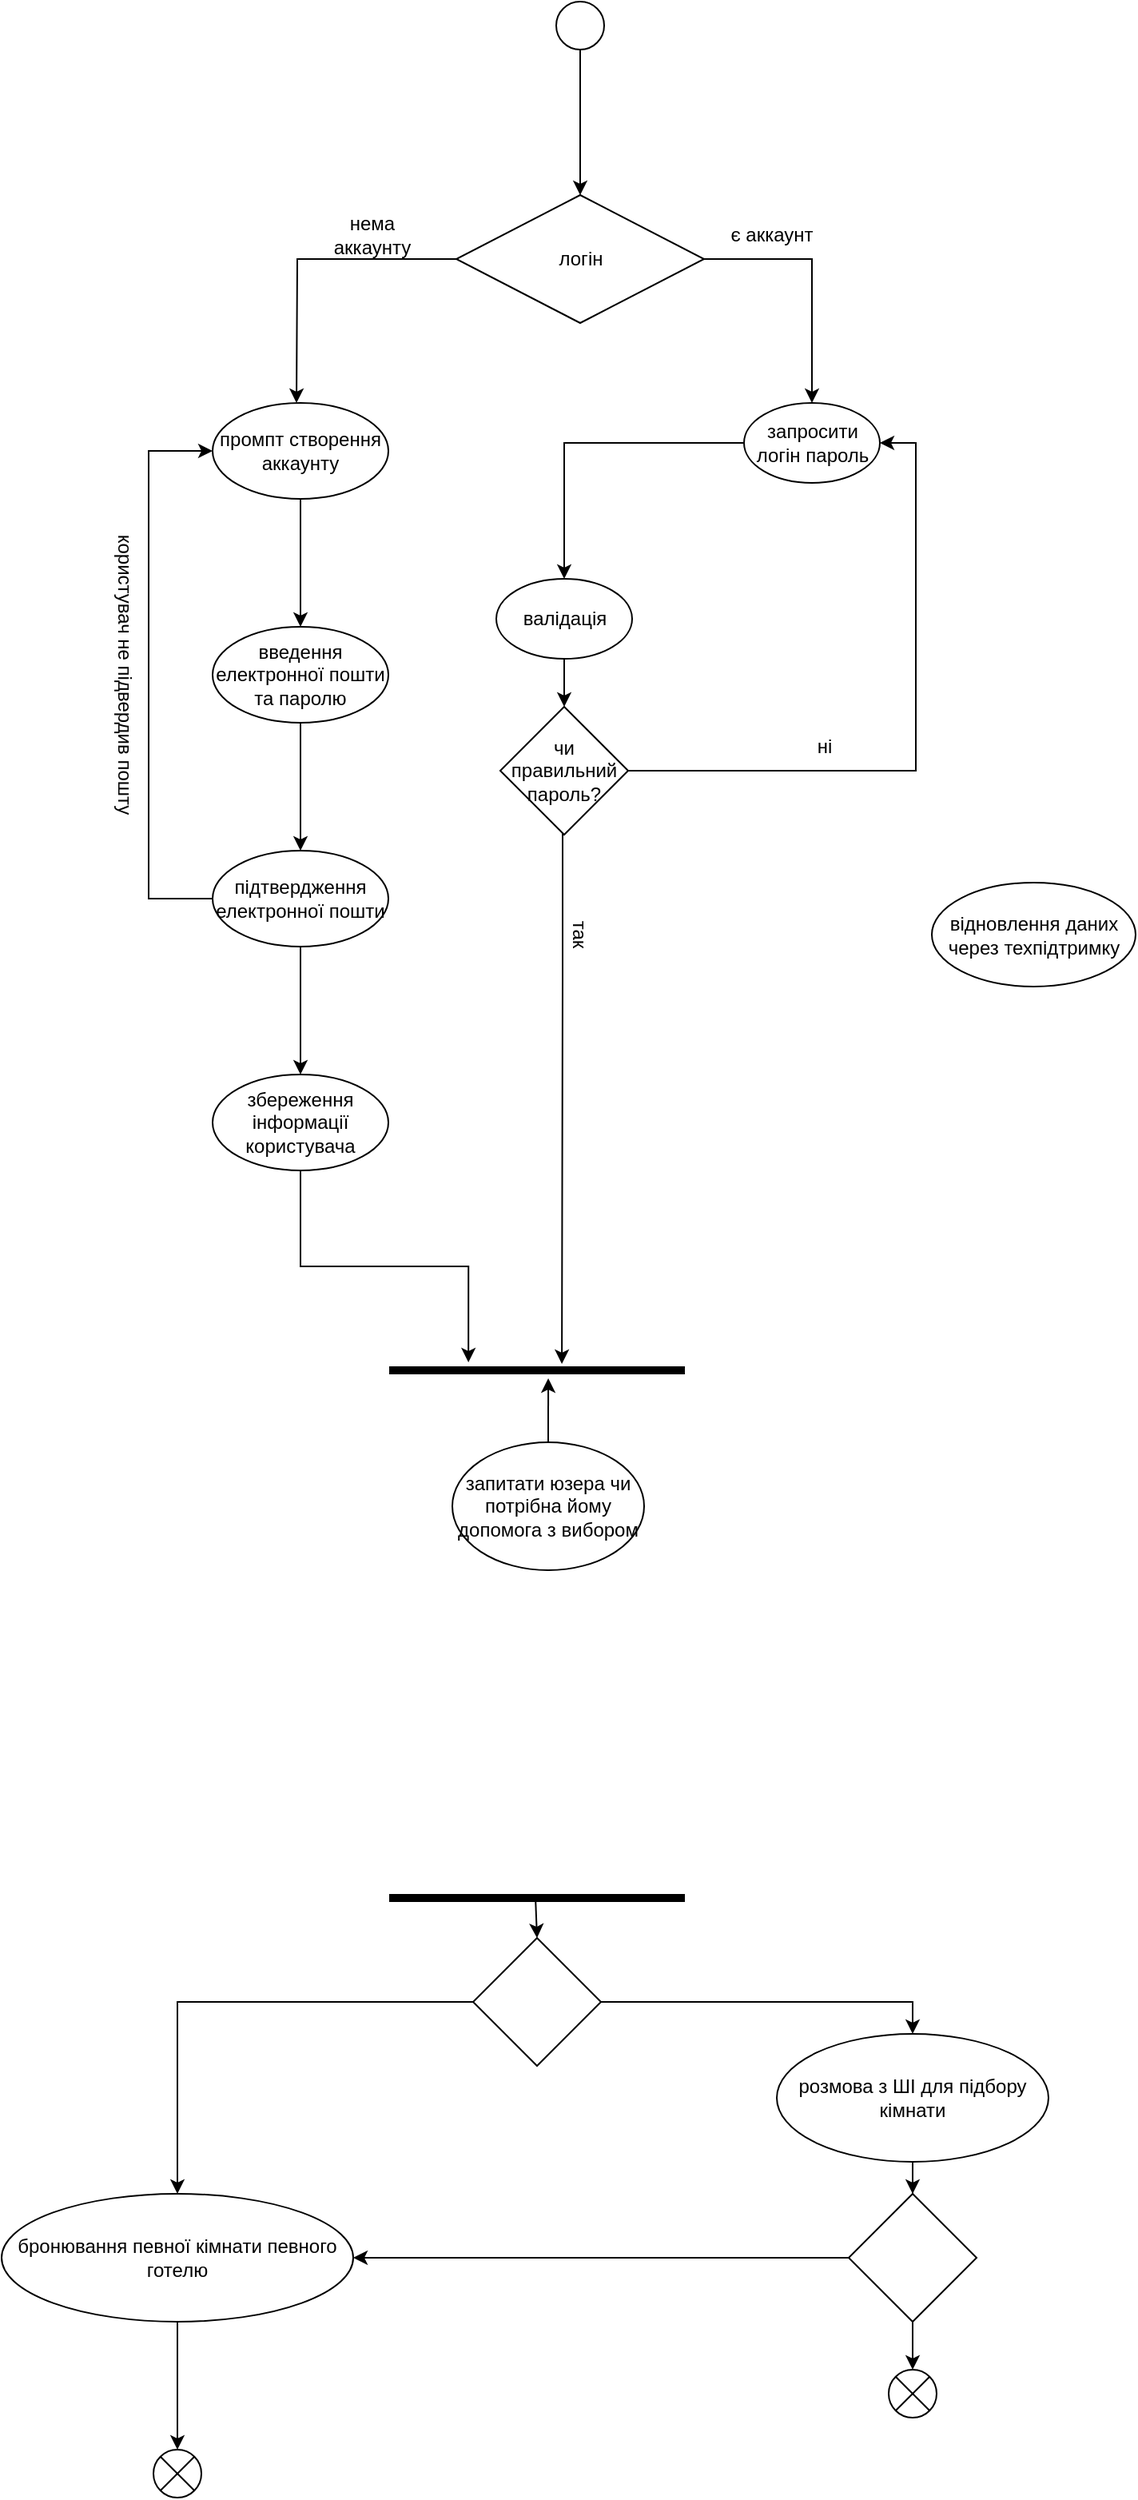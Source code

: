 <mxfile version="24.2.3" type="github">
  <diagram name="Page-1" id="9YniTifWULeJlWc_xpeG">
    <mxGraphModel dx="1195" dy="1758" grid="1" gridSize="10" guides="1" tooltips="1" connect="1" arrows="1" fold="1" page="1" pageScale="1" pageWidth="850" pageHeight="1100" math="0" shadow="0">
      <root>
        <mxCell id="0" />
        <mxCell id="1" parent="0" />
        <mxCell id="pZVimZKpDkj4bbfCRo-m-1" value="" style="ellipse;" vertex="1" parent="1">
          <mxGeometry x="445" y="-301" width="30" height="30" as="geometry" />
        </mxCell>
        <mxCell id="pZVimZKpDkj4bbfCRo-m-15" value="" style="line;strokeWidth=5;rotatable=0;dashed=0;labelPosition=right;align=left;verticalAlign=middle;spacingTop=0;spacingLeft=6;points=[];portConstraint=eastwest;" vertex="1" parent="1">
          <mxGeometry x="340.5" y="550" width="185" height="10" as="geometry" />
        </mxCell>
        <mxCell id="pZVimZKpDkj4bbfCRo-m-21" value="" style="line;strokeWidth=5;rotatable=0;dashed=0;labelPosition=right;align=left;verticalAlign=middle;spacingTop=0;spacingLeft=6;points=[];portConstraint=eastwest;" vertex="1" parent="1">
          <mxGeometry x="340.5" y="880" width="185" height="10" as="geometry" />
        </mxCell>
        <mxCell id="pZVimZKpDkj4bbfCRo-m-57" value="" style="edgeStyle=orthogonalEdgeStyle;rounded=0;orthogonalLoop=1;jettySize=auto;html=1;" edge="1" parent="1" source="pZVimZKpDkj4bbfCRo-m-24">
          <mxGeometry relative="1" as="geometry">
            <mxPoint x="208" y="1230" as="targetPoint" />
          </mxGeometry>
        </mxCell>
        <mxCell id="pZVimZKpDkj4bbfCRo-m-24" value="бронювання певної кімнати певного готелю" style="ellipse;whiteSpace=wrap;html=1;" vertex="1" parent="1">
          <mxGeometry x="98" y="1070" width="220" height="80" as="geometry" />
        </mxCell>
        <mxCell id="pZVimZKpDkj4bbfCRo-m-30" style="edgeStyle=orthogonalEdgeStyle;rounded=0;orthogonalLoop=1;jettySize=auto;html=1;entryX=0.5;entryY=0;entryDx=0;entryDy=0;" edge="1" parent="1" source="pZVimZKpDkj4bbfCRo-m-29" target="pZVimZKpDkj4bbfCRo-m-24">
          <mxGeometry relative="1" as="geometry" />
        </mxCell>
        <mxCell id="pZVimZKpDkj4bbfCRo-m-32" style="edgeStyle=orthogonalEdgeStyle;rounded=0;orthogonalLoop=1;jettySize=auto;html=1;entryX=0.5;entryY=0;entryDx=0;entryDy=0;" edge="1" parent="1" source="pZVimZKpDkj4bbfCRo-m-29" target="pZVimZKpDkj4bbfCRo-m-31">
          <mxGeometry relative="1" as="geometry" />
        </mxCell>
        <mxCell id="pZVimZKpDkj4bbfCRo-m-29" value="" style="rhombus;whiteSpace=wrap;html=1;" vertex="1" parent="1">
          <mxGeometry x="393" y="910" width="80" height="80" as="geometry" />
        </mxCell>
        <mxCell id="pZVimZKpDkj4bbfCRo-m-34" value="" style="edgeStyle=orthogonalEdgeStyle;rounded=0;orthogonalLoop=1;jettySize=auto;html=1;" edge="1" parent="1" source="pZVimZKpDkj4bbfCRo-m-31" target="pZVimZKpDkj4bbfCRo-m-33">
          <mxGeometry relative="1" as="geometry" />
        </mxCell>
        <mxCell id="pZVimZKpDkj4bbfCRo-m-31" value="розмова з ШІ для підбору кімнати" style="ellipse;whiteSpace=wrap;html=1;" vertex="1" parent="1">
          <mxGeometry x="583" y="970" width="170" height="80" as="geometry" />
        </mxCell>
        <mxCell id="pZVimZKpDkj4bbfCRo-m-35" style="edgeStyle=orthogonalEdgeStyle;rounded=0;orthogonalLoop=1;jettySize=auto;html=1;entryX=1;entryY=0.5;entryDx=0;entryDy=0;" edge="1" parent="1" source="pZVimZKpDkj4bbfCRo-m-33" target="pZVimZKpDkj4bbfCRo-m-24">
          <mxGeometry relative="1" as="geometry" />
        </mxCell>
        <mxCell id="pZVimZKpDkj4bbfCRo-m-37" value="" style="edgeStyle=orthogonalEdgeStyle;rounded=0;orthogonalLoop=1;jettySize=auto;html=1;" edge="1" parent="1" source="pZVimZKpDkj4bbfCRo-m-33" target="pZVimZKpDkj4bbfCRo-m-36">
          <mxGeometry relative="1" as="geometry" />
        </mxCell>
        <mxCell id="pZVimZKpDkj4bbfCRo-m-33" value="" style="rhombus;whiteSpace=wrap;html=1;" vertex="1" parent="1">
          <mxGeometry x="628" y="1070" width="80" height="80" as="geometry" />
        </mxCell>
        <mxCell id="pZVimZKpDkj4bbfCRo-m-36" value="" style="shape=sumEllipse;perimeter=ellipsePerimeter;html=1;backgroundOutline=1;" vertex="1" parent="1">
          <mxGeometry x="653" y="1180" width="30" height="30" as="geometry" />
        </mxCell>
        <mxCell id="pZVimZKpDkj4bbfCRo-m-38" style="edgeStyle=orthogonalEdgeStyle;rounded=0;orthogonalLoop=1;jettySize=auto;html=1;exitX=0.495;exitY=0.6;exitDx=0;exitDy=0;entryX=0.5;entryY=0;entryDx=0;entryDy=0;exitPerimeter=0;" edge="1" parent="1" source="pZVimZKpDkj4bbfCRo-m-21" target="pZVimZKpDkj4bbfCRo-m-29">
          <mxGeometry relative="1" as="geometry" />
        </mxCell>
        <mxCell id="pZVimZKpDkj4bbfCRo-m-67" value="" style="edgeStyle=orthogonalEdgeStyle;rounded=0;orthogonalLoop=1;jettySize=auto;html=1;" edge="1" parent="1" source="pZVimZKpDkj4bbfCRo-m-41" target="pZVimZKpDkj4bbfCRo-m-66">
          <mxGeometry relative="1" as="geometry" />
        </mxCell>
        <mxCell id="pZVimZKpDkj4bbfCRo-m-41" value="запросити логін пароль" style="ellipse;whiteSpace=wrap;html=1;" vertex="1" parent="1">
          <mxGeometry x="562.5" y="-50" width="85" height="50" as="geometry" />
        </mxCell>
        <mxCell id="pZVimZKpDkj4bbfCRo-m-44" value="відновлення даних через техпідтримку" style="ellipse;whiteSpace=wrap;html=1;" vertex="1" parent="1">
          <mxGeometry x="680" y="250" width="127.5" height="65" as="geometry" />
        </mxCell>
        <mxCell id="pZVimZKpDkj4bbfCRo-m-51" style="edgeStyle=orthogonalEdgeStyle;rounded=0;orthogonalLoop=1;jettySize=auto;html=1;entryX=0.5;entryY=0.1;entryDx=0;entryDy=0;entryPerimeter=0;" edge="1" parent="1" source="pZVimZKpDkj4bbfCRo-m-1">
          <mxGeometry relative="1" as="geometry">
            <mxPoint x="460" y="-180" as="targetPoint" />
          </mxGeometry>
        </mxCell>
        <mxCell id="pZVimZKpDkj4bbfCRo-m-59" value="" style="shape=sumEllipse;perimeter=ellipsePerimeter;html=1;backgroundOutline=1;" vertex="1" parent="1">
          <mxGeometry x="193" y="1230" width="30" height="30" as="geometry" />
        </mxCell>
        <mxCell id="pZVimZKpDkj4bbfCRo-m-63" style="edgeStyle=orthogonalEdgeStyle;rounded=0;orthogonalLoop=1;jettySize=auto;html=1;entryX=0.5;entryY=0;entryDx=0;entryDy=0;" edge="1" parent="1" source="pZVimZKpDkj4bbfCRo-m-62">
          <mxGeometry relative="1" as="geometry">
            <mxPoint x="282.5" y="-50" as="targetPoint" />
          </mxGeometry>
        </mxCell>
        <mxCell id="pZVimZKpDkj4bbfCRo-m-64" style="edgeStyle=orthogonalEdgeStyle;rounded=0;orthogonalLoop=1;jettySize=auto;html=1;entryX=0.5;entryY=0;entryDx=0;entryDy=0;" edge="1" parent="1" source="pZVimZKpDkj4bbfCRo-m-62" target="pZVimZKpDkj4bbfCRo-m-41">
          <mxGeometry relative="1" as="geometry" />
        </mxCell>
        <mxCell id="pZVimZKpDkj4bbfCRo-m-62" value="логін" style="rhombus;whiteSpace=wrap;html=1;" vertex="1" parent="1">
          <mxGeometry x="382.5" y="-180" width="155" height="80" as="geometry" />
        </mxCell>
        <mxCell id="pZVimZKpDkj4bbfCRo-m-69" value="" style="edgeStyle=orthogonalEdgeStyle;rounded=0;orthogonalLoop=1;jettySize=auto;html=1;" edge="1" parent="1" source="pZVimZKpDkj4bbfCRo-m-66" target="pZVimZKpDkj4bbfCRo-m-68">
          <mxGeometry relative="1" as="geometry" />
        </mxCell>
        <mxCell id="pZVimZKpDkj4bbfCRo-m-66" value="валідація" style="ellipse;whiteSpace=wrap;html=1;" vertex="1" parent="1">
          <mxGeometry x="407.5" y="60" width="85" height="50" as="geometry" />
        </mxCell>
        <mxCell id="pZVimZKpDkj4bbfCRo-m-71" style="edgeStyle=orthogonalEdgeStyle;rounded=0;orthogonalLoop=1;jettySize=auto;html=1;entryX=1;entryY=0.5;entryDx=0;entryDy=0;" edge="1" parent="1" source="pZVimZKpDkj4bbfCRo-m-68" target="pZVimZKpDkj4bbfCRo-m-41">
          <mxGeometry relative="1" as="geometry">
            <mxPoint x="750" y="-20" as="targetPoint" />
            <Array as="points">
              <mxPoint x="670" y="180" />
              <mxPoint x="670" y="-25" />
            </Array>
          </mxGeometry>
        </mxCell>
        <mxCell id="pZVimZKpDkj4bbfCRo-m-68" value="чи правильний пароль?" style="rhombus;whiteSpace=wrap;html=1;" vertex="1" parent="1">
          <mxGeometry x="410" y="140" width="80" height="80" as="geometry" />
        </mxCell>
        <mxCell id="pZVimZKpDkj4bbfCRo-m-70" style="edgeStyle=orthogonalEdgeStyle;rounded=0;orthogonalLoop=1;jettySize=auto;html=1;entryX=0.584;entryY=0.1;entryDx=0;entryDy=0;entryPerimeter=0;" edge="1" parent="1" source="pZVimZKpDkj4bbfCRo-m-68" target="pZVimZKpDkj4bbfCRo-m-15">
          <mxGeometry relative="1" as="geometry">
            <Array as="points">
              <mxPoint x="449" y="310" />
              <mxPoint x="449" y="310" />
            </Array>
          </mxGeometry>
        </mxCell>
        <mxCell id="pZVimZKpDkj4bbfCRo-m-72" value="ні" style="text;html=1;align=center;verticalAlign=middle;whiteSpace=wrap;rounded=0;" vertex="1" parent="1">
          <mxGeometry x="582.5" y="150" width="60" height="30" as="geometry" />
        </mxCell>
        <mxCell id="pZVimZKpDkj4bbfCRo-m-73" value="так" style="text;html=1;align=center;verticalAlign=middle;whiteSpace=wrap;rounded=0;rotation=90;" vertex="1" parent="1">
          <mxGeometry x="430" y="267.5" width="60" height="30" as="geometry" />
        </mxCell>
        <mxCell id="pZVimZKpDkj4bbfCRo-m-74" value="є аккаунт" style="text;html=1;align=center;verticalAlign=middle;whiteSpace=wrap;rounded=0;" vertex="1" parent="1">
          <mxGeometry x="550" y="-170" width="60" height="30" as="geometry" />
        </mxCell>
        <mxCell id="pZVimZKpDkj4bbfCRo-m-75" value="нема аккаунту" style="text;html=1;align=center;verticalAlign=middle;whiteSpace=wrap;rounded=0;" vertex="1" parent="1">
          <mxGeometry x="300" y="-170" width="60" height="30" as="geometry" />
        </mxCell>
        <mxCell id="pZVimZKpDkj4bbfCRo-m-78" value="" style="edgeStyle=orthogonalEdgeStyle;rounded=0;orthogonalLoop=1;jettySize=auto;html=1;" edge="1" parent="1" source="pZVimZKpDkj4bbfCRo-m-76" target="pZVimZKpDkj4bbfCRo-m-77">
          <mxGeometry relative="1" as="geometry" />
        </mxCell>
        <mxCell id="pZVimZKpDkj4bbfCRo-m-76" value="промпт створення аккаунту" style="ellipse;whiteSpace=wrap;html=1;" vertex="1" parent="1">
          <mxGeometry x="230" y="-50" width="110" height="60" as="geometry" />
        </mxCell>
        <mxCell id="pZVimZKpDkj4bbfCRo-m-80" value="" style="edgeStyle=orthogonalEdgeStyle;rounded=0;orthogonalLoop=1;jettySize=auto;html=1;" edge="1" parent="1" source="pZVimZKpDkj4bbfCRo-m-77" target="pZVimZKpDkj4bbfCRo-m-79">
          <mxGeometry relative="1" as="geometry" />
        </mxCell>
        <mxCell id="pZVimZKpDkj4bbfCRo-m-77" value="введення електронної пошти та паролю" style="ellipse;whiteSpace=wrap;html=1;" vertex="1" parent="1">
          <mxGeometry x="230" y="90" width="110" height="60" as="geometry" />
        </mxCell>
        <mxCell id="pZVimZKpDkj4bbfCRo-m-82" style="edgeStyle=orthogonalEdgeStyle;rounded=0;orthogonalLoop=1;jettySize=auto;html=1;entryX=0;entryY=0.5;entryDx=0;entryDy=0;" edge="1" parent="1" source="pZVimZKpDkj4bbfCRo-m-79" target="pZVimZKpDkj4bbfCRo-m-76">
          <mxGeometry relative="1" as="geometry">
            <Array as="points">
              <mxPoint x="190" y="260" />
              <mxPoint x="190" y="-20" />
            </Array>
          </mxGeometry>
        </mxCell>
        <mxCell id="pZVimZKpDkj4bbfCRo-m-90" value="" style="edgeStyle=orthogonalEdgeStyle;rounded=0;orthogonalLoop=1;jettySize=auto;html=1;" edge="1" parent="1" source="pZVimZKpDkj4bbfCRo-m-79" target="pZVimZKpDkj4bbfCRo-m-89">
          <mxGeometry relative="1" as="geometry" />
        </mxCell>
        <mxCell id="pZVimZKpDkj4bbfCRo-m-79" value="підтвердження електронної пошти" style="ellipse;whiteSpace=wrap;html=1;" vertex="1" parent="1">
          <mxGeometry x="230" y="230" width="110" height="60" as="geometry" />
        </mxCell>
        <mxCell id="pZVimZKpDkj4bbfCRo-m-83" value="користувач не підвердив пошту" style="text;html=1;align=center;verticalAlign=middle;whiteSpace=wrap;rounded=0;rotation=90;" vertex="1" parent="1">
          <mxGeometry x="80" y="105" width="190" height="30" as="geometry" />
        </mxCell>
        <mxCell id="pZVimZKpDkj4bbfCRo-m-85" value="запитати юзера чи потрібна йому допомога з вибором " style="ellipse;whiteSpace=wrap;html=1;" vertex="1" parent="1">
          <mxGeometry x="380" y="600" width="120" height="80" as="geometry" />
        </mxCell>
        <mxCell id="pZVimZKpDkj4bbfCRo-m-88" style="edgeStyle=orthogonalEdgeStyle;rounded=0;orthogonalLoop=1;jettySize=auto;html=1;entryX=0.538;entryY=1;entryDx=0;entryDy=0;entryPerimeter=0;" edge="1" parent="1" source="pZVimZKpDkj4bbfCRo-m-85" target="pZVimZKpDkj4bbfCRo-m-15">
          <mxGeometry relative="1" as="geometry" />
        </mxCell>
        <mxCell id="pZVimZKpDkj4bbfCRo-m-89" value="збереження інформації користувача" style="ellipse;whiteSpace=wrap;html=1;" vertex="1" parent="1">
          <mxGeometry x="230" y="370" width="110" height="60" as="geometry" />
        </mxCell>
        <mxCell id="pZVimZKpDkj4bbfCRo-m-91" style="edgeStyle=orthogonalEdgeStyle;rounded=0;orthogonalLoop=1;jettySize=auto;html=1;entryX=0.268;entryY=0;entryDx=0;entryDy=0;entryPerimeter=0;" edge="1" parent="1" source="pZVimZKpDkj4bbfCRo-m-89" target="pZVimZKpDkj4bbfCRo-m-15">
          <mxGeometry relative="1" as="geometry" />
        </mxCell>
      </root>
    </mxGraphModel>
  </diagram>
</mxfile>
